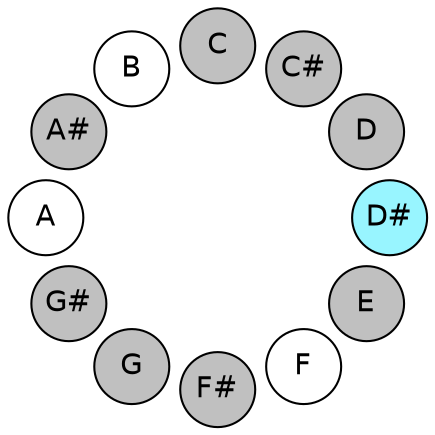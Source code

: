 
graph {

layout = circo;
mindist = .1

node [shape = circle, fontname = Helvetica, margin = 0, style = filled]
edge [style=invis]

subgraph 1 {
	"E" -- "F" -- "F#" -- "G" -- "G#" -- "A" -- "A#" -- "B" -- "C" -- "C#" -- "D" -- "D#" -- "E"
}

"C" [fillcolor = gray];
"C#" [fillcolor = gray];
"D" [fillcolor = gray];
"D#" [fillcolor = cadetblue1];
"E" [fillcolor = gray];
"F" [fillcolor = white];
"F#" [fillcolor = gray];
"G" [fillcolor = gray];
"G#" [fillcolor = gray];
"A" [fillcolor = white];
"A#" [fillcolor = gray];
"B" [fillcolor = white];
}
